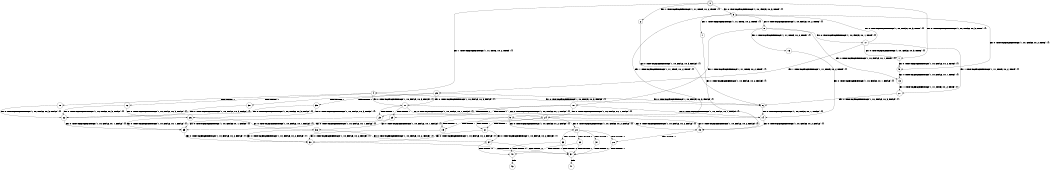 digraph BCG {
size = "7, 10.5";
center = TRUE;
node [shape = circle];
0 [peripheries = 2];
0 -> 1 [label = "EX !0 !ATOMIC_EXCH_BRANCH (1, +0, FALSE, +0, 3, TRUE) !{}"];
0 -> 2 [label = "EX !1 !ATOMIC_EXCH_BRANCH (1, +1, TRUE, +0, 2, TRUE) !{}"];
0 -> 3 [label = "EX !0 !ATOMIC_EXCH_BRANCH (1, +0, FALSE, +0, 3, TRUE) !{}"];
0 -> 4 [label = "EX !1 !ATOMIC_EXCH_BRANCH (1, +1, TRUE, +0, 2, TRUE) !{}"];
1 -> 5 [label = "EX !0 !ATOMIC_EXCH_BRANCH (1, +0, FALSE, +0, 2, TRUE) !{}"];
2 -> 6 [label = "EX !0 !ATOMIC_EXCH_BRANCH (1, +0, FALSE, +0, 3, FALSE) !{}"];
3 -> 5 [label = "EX !0 !ATOMIC_EXCH_BRANCH (1, +0, FALSE, +0, 2, TRUE) !{}"];
3 -> 7 [label = "EX !1 !ATOMIC_EXCH_BRANCH (1, +1, TRUE, +0, 2, TRUE) !{}"];
3 -> 8 [label = "EX !0 !ATOMIC_EXCH_BRANCH (1, +0, FALSE, +0, 2, TRUE) !{}"];
3 -> 9 [label = "EX !1 !ATOMIC_EXCH_BRANCH (1, +1, TRUE, +0, 2, TRUE) !{}"];
4 -> 6 [label = "EX !0 !ATOMIC_EXCH_BRANCH (1, +0, FALSE, +0, 3, FALSE) !{}"];
4 -> 10 [label = "TERMINATE !1"];
4 -> 11 [label = "EX !0 !ATOMIC_EXCH_BRANCH (1, +0, FALSE, +0, 3, FALSE) !{}"];
4 -> 12 [label = "TERMINATE !1"];
5 -> 13 [label = "EX !0 !ATOMIC_EXCH_BRANCH (1, +0, FALSE, +0, 1, TRUE) !{}"];
6 -> 14 [label = "EX !0 !ATOMIC_EXCH_BRANCH (1, +0, FALSE, +0, 1, FALSE) !{}"];
7 -> 15 [label = "EX !0 !ATOMIC_EXCH_BRANCH (1, +0, FALSE, +0, 2, FALSE) !{}"];
8 -> 13 [label = "EX !0 !ATOMIC_EXCH_BRANCH (1, +0, FALSE, +0, 1, TRUE) !{}"];
8 -> 16 [label = "EX !1 !ATOMIC_EXCH_BRANCH (1, +1, TRUE, +0, 2, TRUE) !{}"];
8 -> 17 [label = "EX !0 !ATOMIC_EXCH_BRANCH (1, +0, FALSE, +0, 1, TRUE) !{}"];
8 -> 18 [label = "EX !1 !ATOMIC_EXCH_BRANCH (1, +1, TRUE, +0, 2, TRUE) !{}"];
9 -> 15 [label = "EX !0 !ATOMIC_EXCH_BRANCH (1, +0, FALSE, +0, 2, FALSE) !{}"];
9 -> 19 [label = "TERMINATE !1"];
9 -> 20 [label = "EX !0 !ATOMIC_EXCH_BRANCH (1, +0, FALSE, +0, 2, FALSE) !{}"];
9 -> 21 [label = "TERMINATE !1"];
10 -> 22 [label = "EX !0 !ATOMIC_EXCH_BRANCH (1, +0, FALSE, +0, 3, FALSE) !{}"];
11 -> 14 [label = "EX !0 !ATOMIC_EXCH_BRANCH (1, +0, FALSE, +0, 1, FALSE) !{}"];
11 -> 23 [label = "TERMINATE !1"];
11 -> 24 [label = "EX !0 !ATOMIC_EXCH_BRANCH (1, +0, FALSE, +0, 1, FALSE) !{}"];
11 -> 25 [label = "TERMINATE !1"];
12 -> 22 [label = "EX !0 !ATOMIC_EXCH_BRANCH (1, +0, FALSE, +0, 3, FALSE) !{}"];
12 -> 26 [label = "EX !0 !ATOMIC_EXCH_BRANCH (1, +0, FALSE, +0, 3, FALSE) !{}"];
13 -> 27 [label = "EX !1 !ATOMIC_EXCH_BRANCH (1, +1, TRUE, +0, 2, TRUE) !{}"];
14 -> 15 [label = "EX !0 !ATOMIC_EXCH_BRANCH (1, +0, FALSE, +0, 2, FALSE) !{}"];
15 -> 28 [label = "TERMINATE !0"];
16 -> 14 [label = "EX !0 !ATOMIC_EXCH_BRANCH (1, +0, FALSE, +0, 1, FALSE) !{}"];
17 -> 1 [label = "EX !0 !ATOMIC_EXCH_BRANCH (1, +0, FALSE, +0, 3, TRUE) !{}"];
17 -> 27 [label = "EX !1 !ATOMIC_EXCH_BRANCH (1, +1, TRUE, +0, 2, TRUE) !{}"];
17 -> 3 [label = "EX !0 !ATOMIC_EXCH_BRANCH (1, +0, FALSE, +0, 3, TRUE) !{}"];
17 -> 29 [label = "EX !1 !ATOMIC_EXCH_BRANCH (1, +1, TRUE, +0, 2, TRUE) !{}"];
18 -> 14 [label = "EX !0 !ATOMIC_EXCH_BRANCH (1, +0, FALSE, +0, 1, FALSE) !{}"];
18 -> 23 [label = "TERMINATE !1"];
18 -> 24 [label = "EX !0 !ATOMIC_EXCH_BRANCH (1, +0, FALSE, +0, 1, FALSE) !{}"];
18 -> 25 [label = "TERMINATE !1"];
19 -> 30 [label = "EX !0 !ATOMIC_EXCH_BRANCH (1, +0, FALSE, +0, 2, FALSE) !{}"];
20 -> 28 [label = "TERMINATE !0"];
20 -> 31 [label = "TERMINATE !1"];
20 -> 32 [label = "TERMINATE !0"];
20 -> 33 [label = "TERMINATE !1"];
21 -> 30 [label = "EX !0 !ATOMIC_EXCH_BRANCH (1, +0, FALSE, +0, 2, FALSE) !{}"];
21 -> 34 [label = "EX !0 !ATOMIC_EXCH_BRANCH (1, +0, FALSE, +0, 2, FALSE) !{}"];
22 -> 35 [label = "EX !0 !ATOMIC_EXCH_BRANCH (1, +0, FALSE, +0, 1, FALSE) !{}"];
23 -> 35 [label = "EX !0 !ATOMIC_EXCH_BRANCH (1, +0, FALSE, +0, 1, FALSE) !{}"];
24 -> 15 [label = "EX !0 !ATOMIC_EXCH_BRANCH (1, +0, FALSE, +0, 2, FALSE) !{}"];
24 -> 19 [label = "TERMINATE !1"];
24 -> 20 [label = "EX !0 !ATOMIC_EXCH_BRANCH (1, +0, FALSE, +0, 2, FALSE) !{}"];
24 -> 21 [label = "TERMINATE !1"];
25 -> 35 [label = "EX !0 !ATOMIC_EXCH_BRANCH (1, +0, FALSE, +0, 1, FALSE) !{}"];
25 -> 36 [label = "EX !0 !ATOMIC_EXCH_BRANCH (1, +0, FALSE, +0, 1, FALSE) !{}"];
26 -> 35 [label = "EX !0 !ATOMIC_EXCH_BRANCH (1, +0, FALSE, +0, 1, FALSE) !{}"];
26 -> 36 [label = "EX !0 !ATOMIC_EXCH_BRANCH (1, +0, FALSE, +0, 1, FALSE) !{}"];
27 -> 6 [label = "EX !0 !ATOMIC_EXCH_BRANCH (1, +0, FALSE, +0, 3, FALSE) !{}"];
28 -> 37 [label = "TERMINATE !1"];
29 -> 6 [label = "EX !0 !ATOMIC_EXCH_BRANCH (1, +0, FALSE, +0, 3, FALSE) !{}"];
29 -> 38 [label = "TERMINATE !1"];
29 -> 11 [label = "EX !0 !ATOMIC_EXCH_BRANCH (1, +0, FALSE, +0, 3, FALSE) !{}"];
29 -> 39 [label = "TERMINATE !1"];
30 -> 37 [label = "TERMINATE !0"];
31 -> 37 [label = "TERMINATE !0"];
32 -> 37 [label = "TERMINATE !1"];
32 -> 40 [label = "TERMINATE !1"];
33 -> 37 [label = "TERMINATE !0"];
33 -> 40 [label = "TERMINATE !0"];
34 -> 37 [label = "TERMINATE !0"];
34 -> 40 [label = "TERMINATE !0"];
35 -> 30 [label = "EX !0 !ATOMIC_EXCH_BRANCH (1, +0, FALSE, +0, 2, FALSE) !{}"];
36 -> 30 [label = "EX !0 !ATOMIC_EXCH_BRANCH (1, +0, FALSE, +0, 2, FALSE) !{}"];
36 -> 34 [label = "EX !0 !ATOMIC_EXCH_BRANCH (1, +0, FALSE, +0, 2, FALSE) !{}"];
37 -> 41 [label = "exit"];
38 -> 22 [label = "EX !0 !ATOMIC_EXCH_BRANCH (1, +0, FALSE, +0, 3, FALSE) !{}"];
39 -> 22 [label = "EX !0 !ATOMIC_EXCH_BRANCH (1, +0, FALSE, +0, 3, FALSE) !{}"];
39 -> 26 [label = "EX !0 !ATOMIC_EXCH_BRANCH (1, +0, FALSE, +0, 3, FALSE) !{}"];
40 -> 42 [label = "exit"];
}

